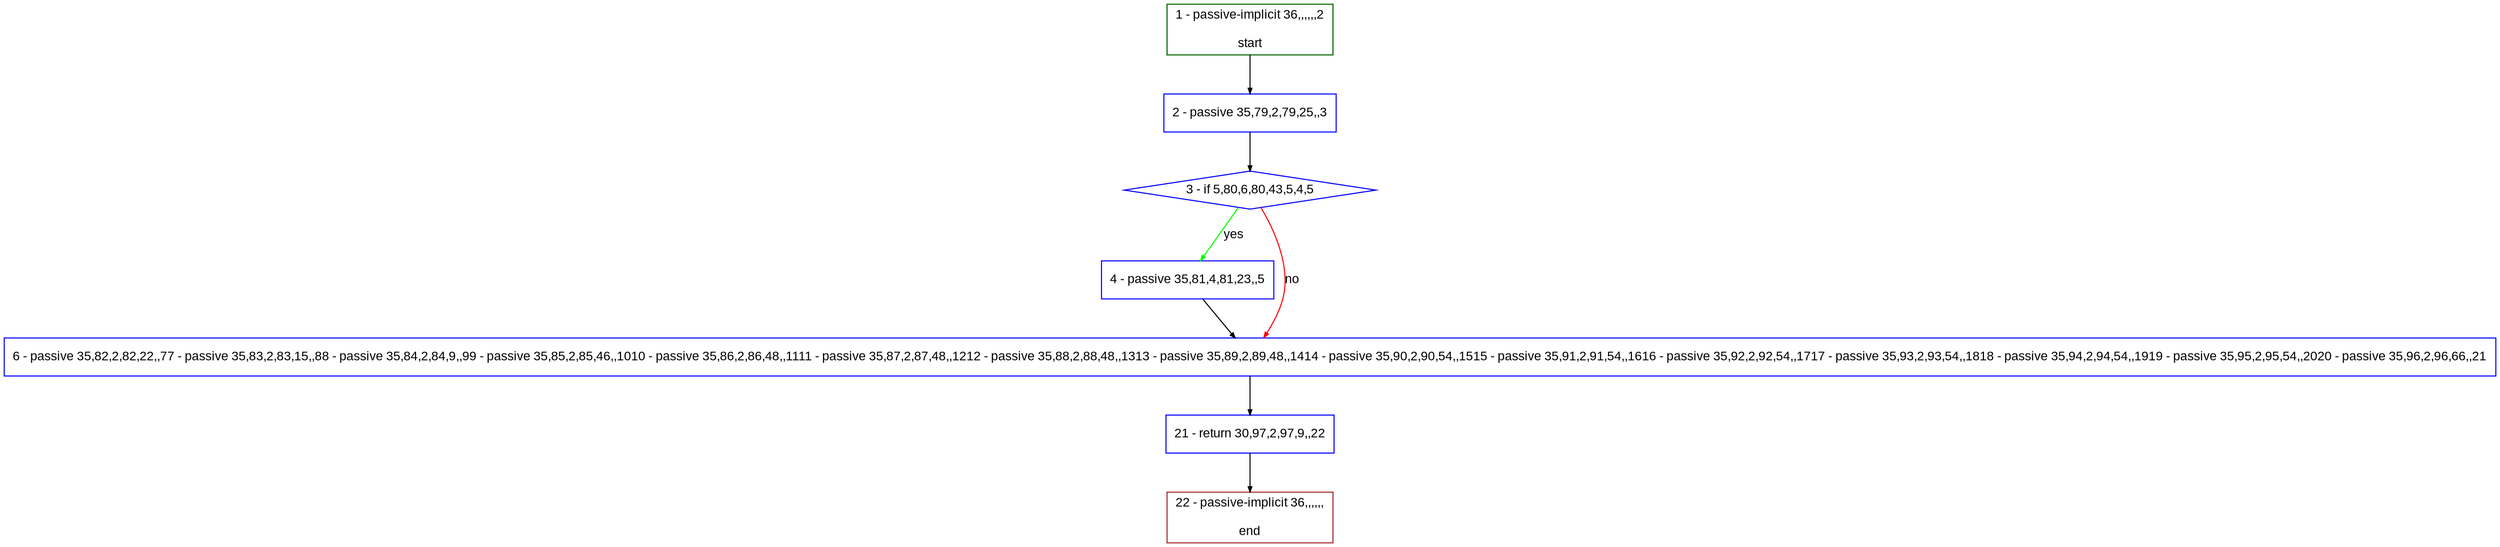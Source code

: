 digraph "" {
  graph [pack="true", label="", fontsize="12", packmode="clust", fontname="Arial", fillcolor="#FFFFCC", bgcolor="white", style="rounded,filled", compound="true"];
  node [node_initialized="no", label="", color="grey", fontsize="12", fillcolor="white", fontname="Arial", style="filled", shape="rectangle", compound="true", fixedsize="false"];
  edge [fontcolor="black", arrowhead="normal", arrowtail="none", arrowsize="0.5", ltail="", label="", color="black", fontsize="12", lhead="", fontname="Arial", dir="forward", compound="true"];
  __N1 [label="2 - passive 35,79,2,79,25,,3", color="#0000ff", fillcolor="#ffffff", style="filled", shape="box"];
  __N2 [label="1 - passive-implicit 36,,,,,,2\n\nstart", color="#006400", fillcolor="#ffffff", style="filled", shape="box"];
  __N3 [label="3 - if 5,80,6,80,43,5,4,5", color="#0000ff", fillcolor="#ffffff", style="filled", shape="diamond"];
  __N4 [label="4 - passive 35,81,4,81,23,,5", color="#0000ff", fillcolor="#ffffff", style="filled", shape="box"];
  __N5 [label="6 - passive 35,82,2,82,22,,77 - passive 35,83,2,83,15,,88 - passive 35,84,2,84,9,,99 - passive 35,85,2,85,46,,1010 - passive 35,86,2,86,48,,1111 - passive 35,87,2,87,48,,1212 - passive 35,88,2,88,48,,1313 - passive 35,89,2,89,48,,1414 - passive 35,90,2,90,54,,1515 - passive 35,91,2,91,54,,1616 - passive 35,92,2,92,54,,1717 - passive 35,93,2,93,54,,1818 - passive 35,94,2,94,54,,1919 - passive 35,95,2,95,54,,2020 - passive 35,96,2,96,66,,21", color="#0000ff", fillcolor="#ffffff", style="filled", shape="box"];
  __N6 [label="21 - return 30,97,2,97,9,,22", color="#0000ff", fillcolor="#ffffff", style="filled", shape="box"];
  __N7 [label="22 - passive-implicit 36,,,,,,\n\nend", color="#a52a2a", fillcolor="#ffffff", style="filled", shape="box"];
  __N2 -> __N1 [arrowhead="normal", arrowtail="none", color="#000000", label="", dir="forward"];
  __N1 -> __N3 [arrowhead="normal", arrowtail="none", color="#000000", label="", dir="forward"];
  __N3 -> __N4 [arrowhead="normal", arrowtail="none", color="#00ff00", label="yes", dir="forward"];
  __N3 -> __N5 [arrowhead="normal", arrowtail="none", color="#ff0000", label="no", dir="forward"];
  __N4 -> __N5 [arrowhead="normal", arrowtail="none", color="#000000", label="", dir="forward"];
  __N5 -> __N6 [arrowhead="normal", arrowtail="none", color="#000000", label="", dir="forward"];
  __N6 -> __N7 [arrowhead="normal", arrowtail="none", color="#000000", label="", dir="forward"];
}
